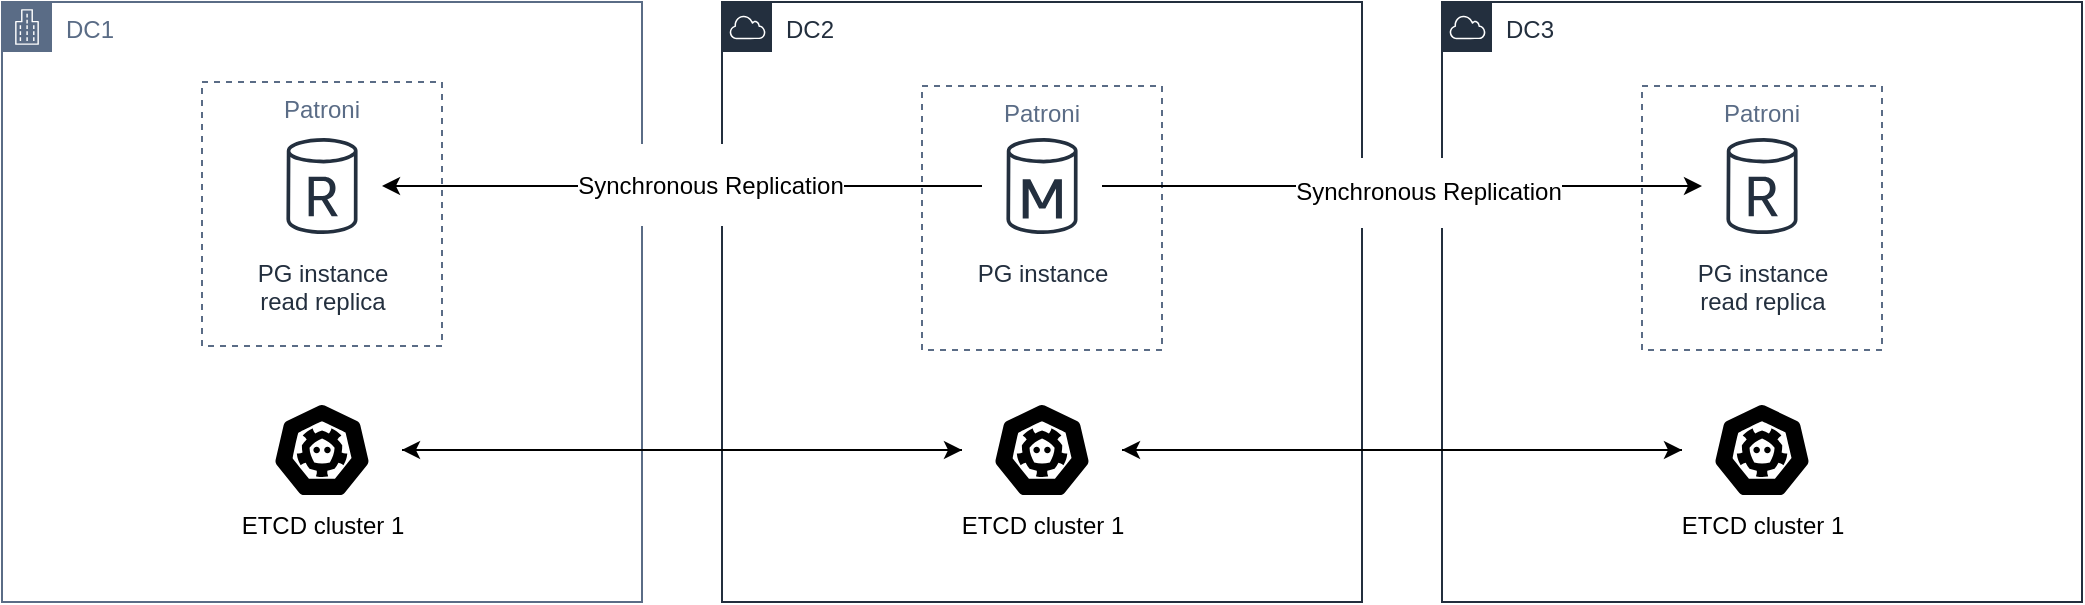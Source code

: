 <mxfile version="21.0.2"><diagram id="SVgELWPNXIlR7V7eDs_m" name="Page-1"><mxGraphModel dx="1360" dy="795" grid="1" gridSize="10" guides="1" tooltips="1" connect="1" arrows="1" fold="1" page="1" pageScale="1" pageWidth="1169" pageHeight="827" math="0" shadow="0"><root><mxCell id="0"/><mxCell id="1" parent="0"/><mxCell id="dUL-HE1l6FZ1BQVU0PZT-3" value="DC2" style="points=[[0,0],[0.25,0],[0.5,0],[0.75,0],[1,0],[1,0.25],[1,0.5],[1,0.75],[1,1],[0.75,1],[0.5,1],[0.25,1],[0,1],[0,0.75],[0,0.5],[0,0.25]];outlineConnect=0;gradientColor=none;html=1;whiteSpace=wrap;fontSize=12;fontStyle=0;container=1;pointerEvents=0;collapsible=0;recursiveResize=0;shape=mxgraph.aws4.group;grIcon=mxgraph.aws4.group_aws_cloud;strokeColor=#232F3E;fillColor=none;verticalAlign=top;align=left;spacingLeft=30;fontColor=#232F3E;dashed=0;" vertex="1" parent="1"><mxGeometry x="400" y="40" width="320" height="300" as="geometry"/></mxCell><mxCell id="dUL-HE1l6FZ1BQVU0PZT-18" value="PG instance" style="sketch=0;outlineConnect=0;fontColor=#232F3E;gradientColor=none;strokeColor=#232F3E;fillColor=#ffffff;dashed=0;verticalLabelPosition=bottom;verticalAlign=top;align=center;html=1;fontSize=12;fontStyle=0;aspect=fixed;shape=mxgraph.aws4.resourceIcon;resIcon=mxgraph.aws4.db_instance;" vertex="1" parent="dUL-HE1l6FZ1BQVU0PZT-3"><mxGeometry x="130" y="62" width="60" height="60" as="geometry"/></mxCell><mxCell id="dUL-HE1l6FZ1BQVU0PZT-31" value="ETCD cluster 1" style="sketch=0;html=1;dashed=0;whitespace=wrap;fillColor=#000000;strokeColor=#ffffff;points=[[0.005,0.63,0],[0.1,0.2,0],[0.9,0.2,0],[0.5,0,0],[0.995,0.63,0],[0.72,0.99,0],[0.5,1,0],[0.28,0.99,0]];verticalLabelPosition=bottom;align=center;verticalAlign=top;shape=mxgraph.kubernetes.icon;prIcon=etcd" vertex="1" parent="dUL-HE1l6FZ1BQVU0PZT-3"><mxGeometry x="120" y="200" width="80" height="48" as="geometry"/></mxCell><mxCell id="dUL-HE1l6FZ1BQVU0PZT-64" value="Patroni" style="fillColor=none;strokeColor=#5A6C86;dashed=1;verticalAlign=top;fontStyle=0;fontColor=#5A6C86;whiteSpace=wrap;html=1;" vertex="1" parent="dUL-HE1l6FZ1BQVU0PZT-3"><mxGeometry x="100" y="42" width="120" height="132" as="geometry"/></mxCell><mxCell id="dUL-HE1l6FZ1BQVU0PZT-4" value="DC1&lt;span style=&quot;white-space: pre;&quot;&gt;&#9;&lt;/span&gt;" style="points=[[0,0],[0.25,0],[0.5,0],[0.75,0],[1,0],[1,0.25],[1,0.5],[1,0.75],[1,1],[0.75,1],[0.5,1],[0.25,1],[0,1],[0,0.75],[0,0.5],[0,0.25]];outlineConnect=0;gradientColor=none;html=1;whiteSpace=wrap;fontSize=12;fontStyle=0;container=1;pointerEvents=0;collapsible=0;recursiveResize=0;shape=mxgraph.aws4.group;grIcon=mxgraph.aws4.group_corporate_data_center;strokeColor=#5A6C86;fillColor=none;verticalAlign=top;align=left;spacingLeft=30;fontColor=#5A6C86;dashed=0;" vertex="1" parent="1"><mxGeometry x="40" y="40" width="320" height="300" as="geometry"/></mxCell><mxCell id="dUL-HE1l6FZ1BQVU0PZT-19" value="PG instance&lt;br&gt;read replica" style="sketch=0;outlineConnect=0;fontColor=#232F3E;gradientColor=none;strokeColor=#232F3E;fillColor=#ffffff;dashed=0;verticalLabelPosition=bottom;verticalAlign=top;align=center;html=1;fontSize=12;fontStyle=0;aspect=fixed;shape=mxgraph.aws4.resourceIcon;resIcon=mxgraph.aws4.db_instance_read_replica;" vertex="1" parent="dUL-HE1l6FZ1BQVU0PZT-4"><mxGeometry x="130" y="62" width="60" height="60" as="geometry"/></mxCell><mxCell id="dUL-HE1l6FZ1BQVU0PZT-30" value="ETCD cluster 1" style="sketch=0;html=1;dashed=0;whitespace=wrap;fillColor=#000000;strokeColor=#ffffff;points=[[0.005,0.63,0],[0.1,0.2,0],[0.9,0.2,0],[0.5,0,0],[0.995,0.63,0],[0.72,0.99,0],[0.5,1,0],[0.28,0.99,0]];verticalLabelPosition=bottom;align=center;verticalAlign=top;shape=mxgraph.kubernetes.icon;prIcon=etcd" vertex="1" parent="dUL-HE1l6FZ1BQVU0PZT-4"><mxGeometry x="120" y="200" width="80" height="48" as="geometry"/></mxCell><mxCell id="dUL-HE1l6FZ1BQVU0PZT-62" value="Patroni" style="fillColor=none;strokeColor=#5A6C86;dashed=1;verticalAlign=top;fontStyle=0;fontColor=#5A6C86;whiteSpace=wrap;html=1;" vertex="1" parent="dUL-HE1l6FZ1BQVU0PZT-4"><mxGeometry x="100" y="40" width="120" height="132" as="geometry"/></mxCell><mxCell id="dUL-HE1l6FZ1BQVU0PZT-11" value="DC3" style="points=[[0,0],[0.25,0],[0.5,0],[0.75,0],[1,0],[1,0.25],[1,0.5],[1,0.75],[1,1],[0.75,1],[0.5,1],[0.25,1],[0,1],[0,0.75],[0,0.5],[0,0.25]];outlineConnect=0;gradientColor=none;html=1;whiteSpace=wrap;fontSize=12;fontStyle=0;container=1;pointerEvents=0;collapsible=0;recursiveResize=0;shape=mxgraph.aws4.group;grIcon=mxgraph.aws4.group_aws_cloud;strokeColor=#232F3E;fillColor=none;verticalAlign=top;align=left;spacingLeft=30;fontColor=#232F3E;dashed=0;" vertex="1" parent="1"><mxGeometry x="760" y="40" width="320" height="300" as="geometry"/></mxCell><mxCell id="dUL-HE1l6FZ1BQVU0PZT-17" value="PG instance&lt;br&gt;read replica" style="sketch=0;outlineConnect=0;fontColor=#232F3E;gradientColor=none;strokeColor=#232F3E;fillColor=#ffffff;dashed=0;verticalLabelPosition=bottom;verticalAlign=top;align=center;html=1;fontSize=12;fontStyle=0;aspect=fixed;shape=mxgraph.aws4.resourceIcon;resIcon=mxgraph.aws4.db_instance_read_replica;" vertex="1" parent="dUL-HE1l6FZ1BQVU0PZT-11"><mxGeometry x="130" y="62" width="60" height="60" as="geometry"/></mxCell><mxCell id="dUL-HE1l6FZ1BQVU0PZT-36" style="edgeStyle=orthogonalEdgeStyle;rounded=0;orthogonalLoop=1;jettySize=auto;html=1;" edge="1" parent="dUL-HE1l6FZ1BQVU0PZT-11" source="dUL-HE1l6FZ1BQVU0PZT-32"><mxGeometry relative="1" as="geometry"><mxPoint x="-160" y="224" as="targetPoint"/></mxGeometry></mxCell><mxCell id="dUL-HE1l6FZ1BQVU0PZT-32" value="ETCD cluster 1" style="sketch=0;html=1;dashed=0;whitespace=wrap;fillColor=#000000;strokeColor=#ffffff;points=[[0.005,0.63,0],[0.1,0.2,0],[0.9,0.2,0],[0.5,0,0],[0.995,0.63,0],[0.72,0.99,0],[0.5,1,0],[0.28,0.99,0]];verticalLabelPosition=bottom;align=center;verticalAlign=top;shape=mxgraph.kubernetes.icon;prIcon=etcd" vertex="1" parent="dUL-HE1l6FZ1BQVU0PZT-11"><mxGeometry x="120" y="200" width="80" height="48" as="geometry"/></mxCell><mxCell id="dUL-HE1l6FZ1BQVU0PZT-66" value="Patroni" style="fillColor=none;strokeColor=#5A6C86;dashed=1;verticalAlign=top;fontStyle=0;fontColor=#5A6C86;whiteSpace=wrap;html=1;" vertex="1" parent="dUL-HE1l6FZ1BQVU0PZT-11"><mxGeometry x="100" y="42" width="120" height="132" as="geometry"/></mxCell><mxCell id="dUL-HE1l6FZ1BQVU0PZT-28" style="edgeStyle=orthogonalEdgeStyle;rounded=0;orthogonalLoop=1;jettySize=auto;html=1;" edge="1" parent="1" source="dUL-HE1l6FZ1BQVU0PZT-18" target="dUL-HE1l6FZ1BQVU0PZT-19"><mxGeometry relative="1" as="geometry"/></mxCell><mxCell id="dUL-HE1l6FZ1BQVU0PZT-37" value="&lt;h3 class=&quot;title&quot;&gt;&lt;font style=&quot;font-size: 11px;&quot;&gt;&lt;font style=&quot;font-size: 12px;&quot;&gt;&lt;span style=&quot;font-weight: normal;&quot;&gt;Synchronous Replication&lt;/span&gt;&lt;/font&gt;&lt;/font&gt;&lt;/h3&gt;" style="edgeLabel;html=1;align=center;verticalAlign=middle;resizable=0;points=[];" vertex="1" connectable="0" parent="dUL-HE1l6FZ1BQVU0PZT-28"><mxGeometry x="-0.093" y="-1" relative="1" as="geometry"><mxPoint as="offset"/></mxGeometry></mxCell><mxCell id="dUL-HE1l6FZ1BQVU0PZT-29" style="edgeStyle=orthogonalEdgeStyle;rounded=0;orthogonalLoop=1;jettySize=auto;html=1;" edge="1" parent="1" source="dUL-HE1l6FZ1BQVU0PZT-18" target="dUL-HE1l6FZ1BQVU0PZT-17"><mxGeometry relative="1" as="geometry"/></mxCell><mxCell id="dUL-HE1l6FZ1BQVU0PZT-38" value="&lt;h3 style=&quot;font-size: 10px;&quot; class=&quot;title&quot;&gt;&lt;font style=&quot;font-size: 10px;&quot;&gt;&lt;font style=&quot;font-size: 10px;&quot;&gt;&lt;font style=&quot;font-size: 11px;&quot;&gt;&lt;font style=&quot;font-size: 12px;&quot;&gt;&lt;span style=&quot;font-weight: normal;&quot;&gt;Synchronous Replication&lt;/span&gt;&lt;/font&gt;&lt;/font&gt;&lt;/font&gt;&lt;/font&gt;&lt;/h3&gt;" style="edgeLabel;html=1;align=center;verticalAlign=middle;resizable=0;points=[];" vertex="1" connectable="0" parent="dUL-HE1l6FZ1BQVU0PZT-29"><mxGeometry x="0.087" y="-3" relative="1" as="geometry"><mxPoint as="offset"/></mxGeometry></mxCell><mxCell id="dUL-HE1l6FZ1BQVU0PZT-33" style="edgeStyle=orthogonalEdgeStyle;rounded=0;orthogonalLoop=1;jettySize=auto;html=1;" edge="1" parent="1" source="dUL-HE1l6FZ1BQVU0PZT-30" target="dUL-HE1l6FZ1BQVU0PZT-31"><mxGeometry relative="1" as="geometry"/></mxCell><mxCell id="dUL-HE1l6FZ1BQVU0PZT-34" style="edgeStyle=orthogonalEdgeStyle;rounded=0;orthogonalLoop=1;jettySize=auto;html=1;" edge="1" parent="1" source="dUL-HE1l6FZ1BQVU0PZT-31" target="dUL-HE1l6FZ1BQVU0PZT-30"><mxGeometry relative="1" as="geometry"/></mxCell><mxCell id="dUL-HE1l6FZ1BQVU0PZT-35" style="edgeStyle=orthogonalEdgeStyle;rounded=0;orthogonalLoop=1;jettySize=auto;html=1;" edge="1" parent="1" source="dUL-HE1l6FZ1BQVU0PZT-31" target="dUL-HE1l6FZ1BQVU0PZT-32"><mxGeometry relative="1" as="geometry"/></mxCell></root></mxGraphModel></diagram></mxfile>